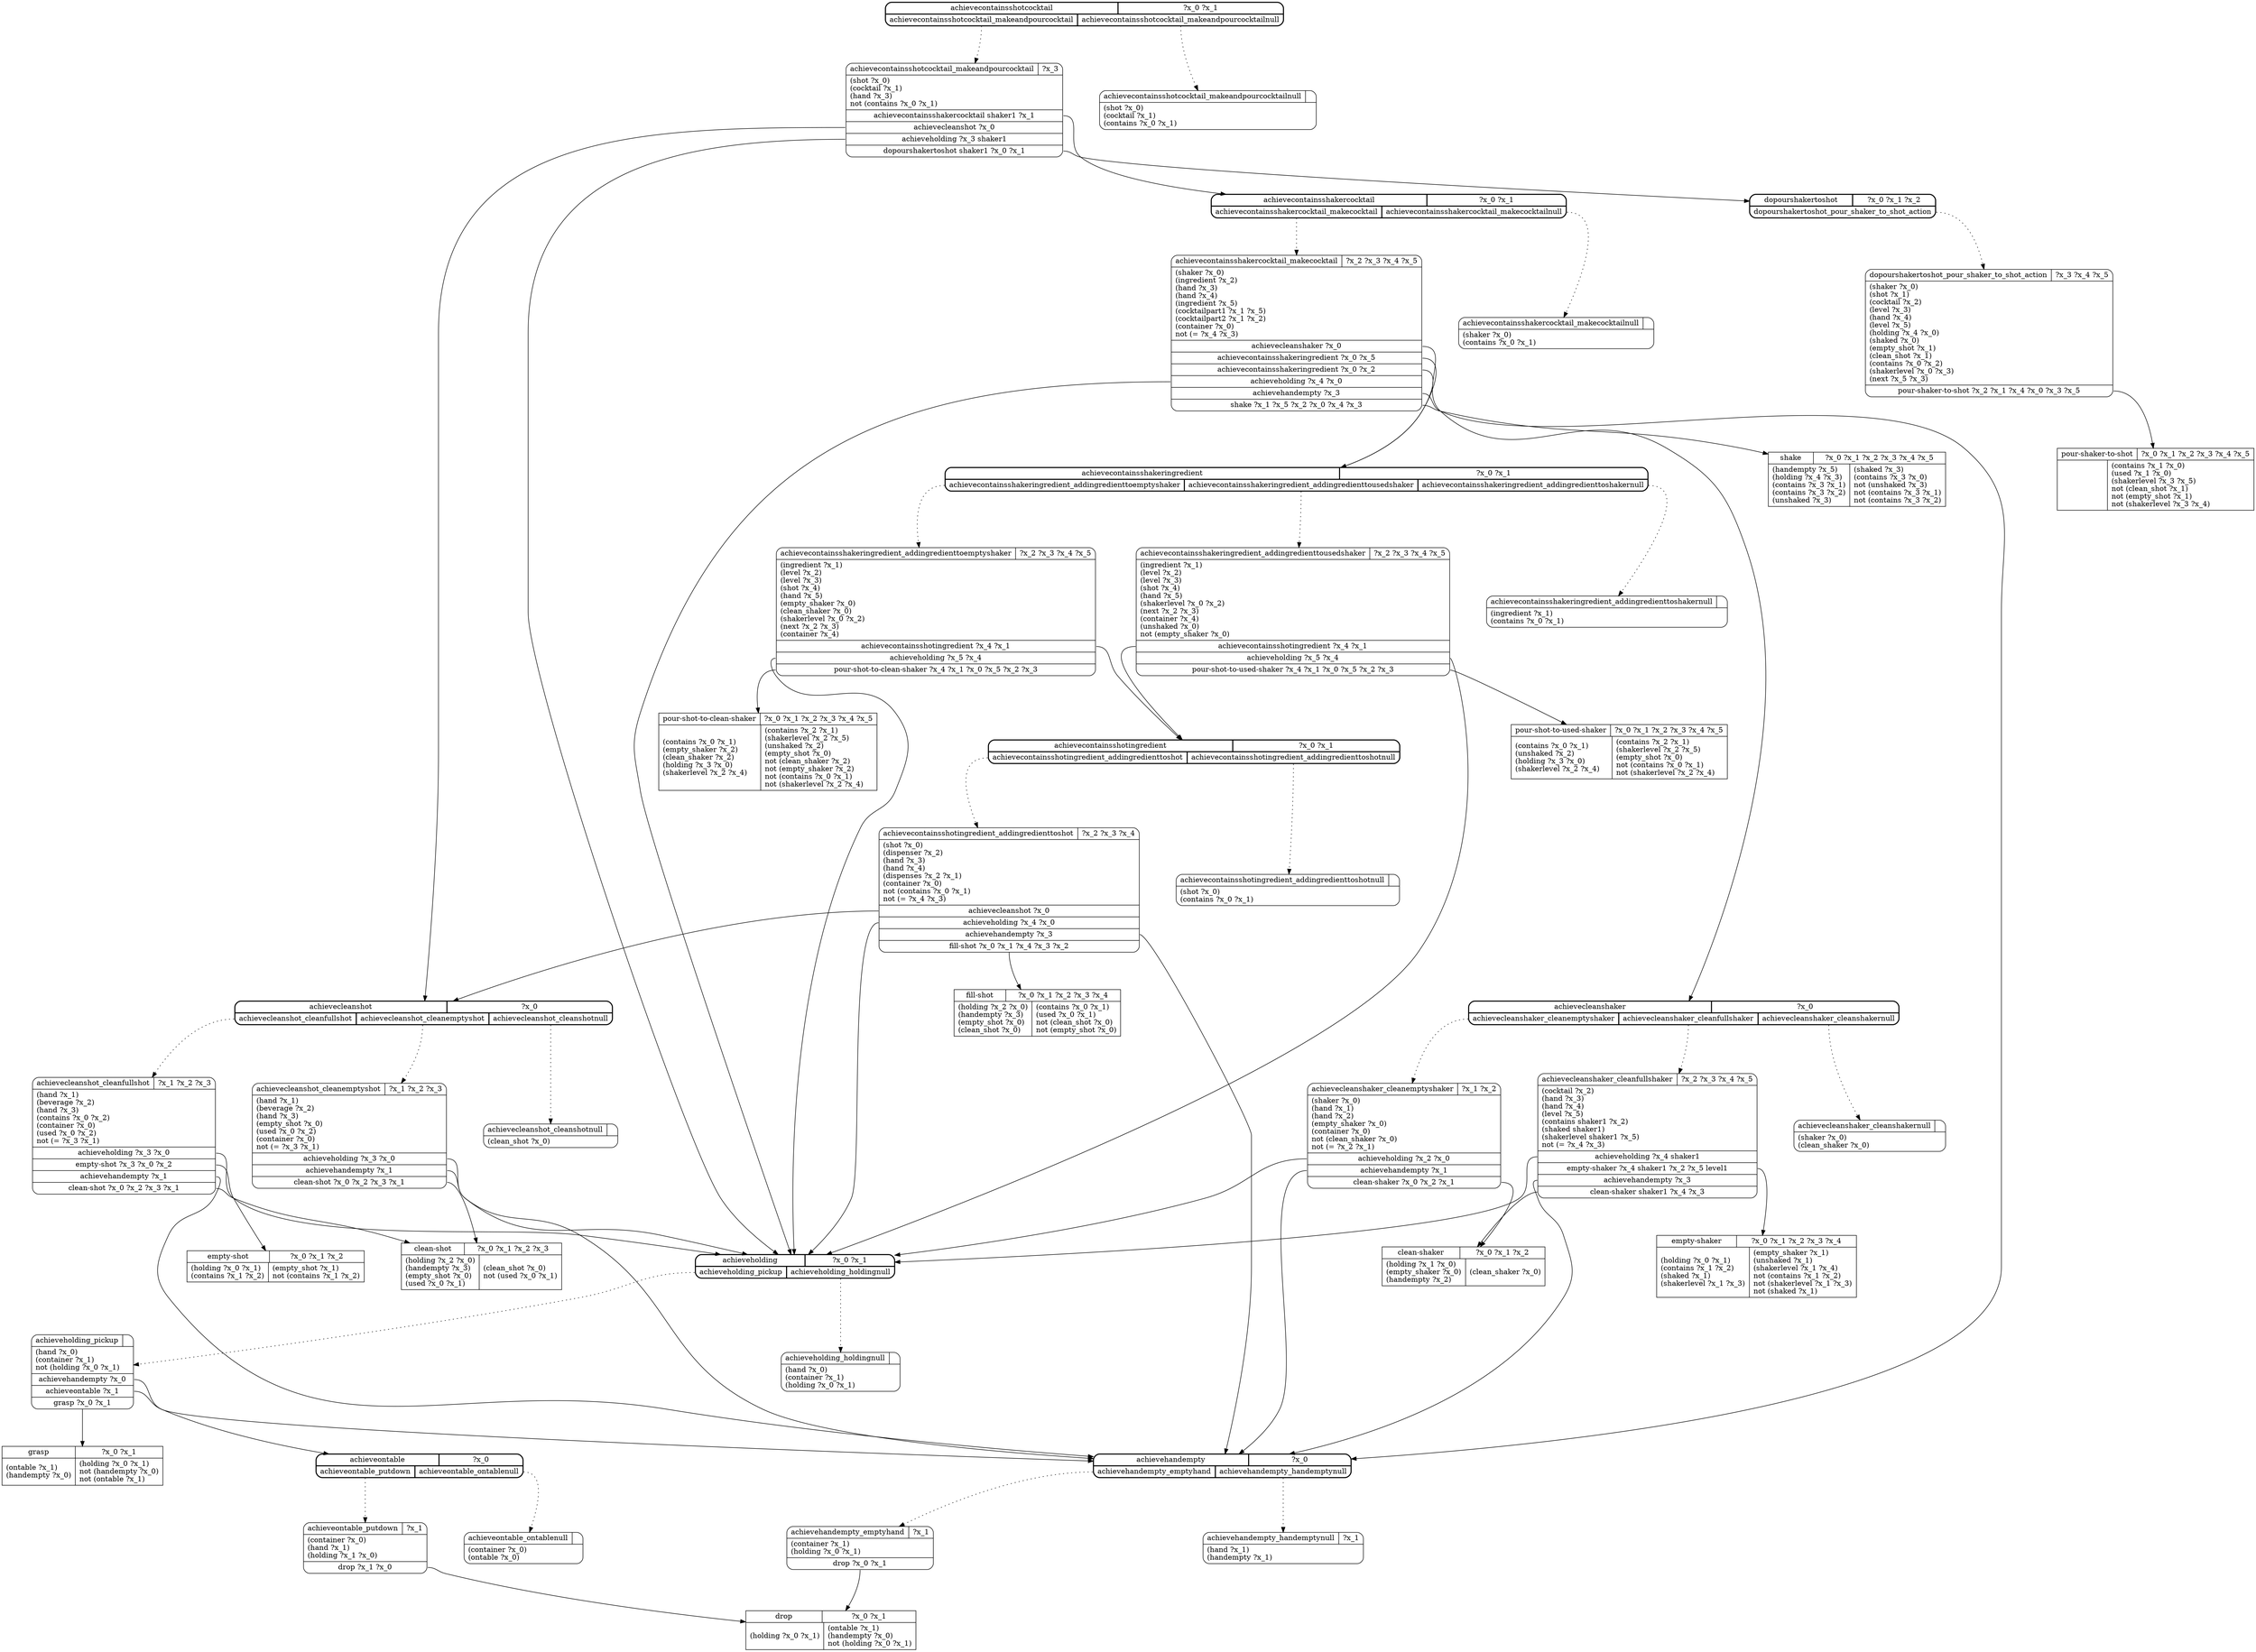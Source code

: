 // Generated by Hype
digraph "barman_htn" {
  nodesep=1
  ranksep=1
  // Operators
  node [shape=record]
  "clean-shaker" [
    label="{{\N|?x_0 ?x_1 ?x_2}|{(holding ?x_1 ?x_0)\l(empty_shaker ?x_0)\l(handempty ?x_2)\l|(clean_shaker ?x_0)\l}}"
  ]
  "clean-shot" [
    label="{{\N|?x_0 ?x_1 ?x_2 ?x_3}|{(holding ?x_2 ?x_0)\l(handempty ?x_3)\l(empty_shot ?x_0)\l(used ?x_0 ?x_1)\l|(clean_shot ?x_0)\lnot (used ?x_0 ?x_1)\l}}"
  ]
  "drop" [
    label="{{\N|?x_0 ?x_1}|{(holding ?x_0 ?x_1)\l|(ontable ?x_1)\l(handempty ?x_0)\lnot (holding ?x_0 ?x_1)\l}}"
  ]
  "empty-shaker" [
    label="{{\N|?x_0 ?x_1 ?x_2 ?x_3 ?x_4}|{(holding ?x_0 ?x_1)\l(contains ?x_1 ?x_2)\l(shaked ?x_1)\l(shakerlevel ?x_1 ?x_3)\l|(empty_shaker ?x_1)\l(unshaked ?x_1)\l(shakerlevel ?x_1 ?x_4)\lnot (contains ?x_1 ?x_2)\lnot (shakerlevel ?x_1 ?x_3)\lnot (shaked ?x_1)\l}}"
  ]
  "empty-shot" [
    label="{{\N|?x_0 ?x_1 ?x_2}|{(holding ?x_0 ?x_1)\l(contains ?x_1 ?x_2)\l|(empty_shot ?x_1)\lnot (contains ?x_1 ?x_2)\l}}"
  ]
  "fill-shot" [
    label="{{\N|?x_0 ?x_1 ?x_2 ?x_3 ?x_4}|{(holding ?x_2 ?x_0)\l(handempty ?x_3)\l(empty_shot ?x_0)\l(clean_shot ?x_0)\l|(contains ?x_0 ?x_1)\l(used ?x_0 ?x_1)\lnot (clean_shot ?x_0)\lnot (empty_shot ?x_0)\l}}"
  ]
  "grasp" [
    label="{{\N|?x_0 ?x_1}|{(ontable ?x_1)\l(handempty ?x_0)\l|(holding ?x_0 ?x_1)\lnot (handempty ?x_0)\lnot (ontable ?x_1)\l}}"
  ]
  "pour-shaker-to-shot" [
    label="{{\N|?x_0 ?x_1 ?x_2 ?x_3 ?x_4 ?x_5}|{|(contains ?x_1 ?x_0)\l(used ?x_1 ?x_0)\l(shakerlevel ?x_3 ?x_5)\lnot (clean_shot ?x_1)\lnot (empty_shot ?x_1)\lnot (shakerlevel ?x_3 ?x_4)\l}}"
  ]
  "pour-shot-to-clean-shaker" [
    label="{{\N|?x_0 ?x_1 ?x_2 ?x_3 ?x_4 ?x_5}|{(contains ?x_0 ?x_1)\l(empty_shaker ?x_2)\l(clean_shaker ?x_2)\l(holding ?x_3 ?x_0)\l(shakerlevel ?x_2 ?x_4)\l|(contains ?x_2 ?x_1)\l(shakerlevel ?x_2 ?x_5)\l(unshaked ?x_2)\l(empty_shot ?x_0)\lnot (clean_shaker ?x_2)\lnot (empty_shaker ?x_2)\lnot (contains ?x_0 ?x_1)\lnot (shakerlevel ?x_2 ?x_4)\l}}"
  ]
  "pour-shot-to-used-shaker" [
    label="{{\N|?x_0 ?x_1 ?x_2 ?x_3 ?x_4 ?x_5}|{(contains ?x_0 ?x_1)\l(unshaked ?x_2)\l(holding ?x_3 ?x_0)\l(shakerlevel ?x_2 ?x_4)\l|(contains ?x_2 ?x_1)\l(shakerlevel ?x_2 ?x_5)\l(empty_shot ?x_0)\lnot (contains ?x_0 ?x_1)\lnot (shakerlevel ?x_2 ?x_4)\l}}"
  ]
  "shake" [
    label="{{\N|?x_0 ?x_1 ?x_2 ?x_3 ?x_4 ?x_5}|{(handempty ?x_5)\l(holding ?x_4 ?x_3)\l(contains ?x_3 ?x_1)\l(contains ?x_3 ?x_2)\l(unshaked ?x_3)\l|(shaked ?x_3)\l(contains ?x_3 ?x_0)\lnot (unshaked ?x_3)\lnot (contains ?x_3 ?x_1)\lnot (contains ?x_3 ?x_2)\l}}"
  ]
  // Methods
  node [shape=Mrecord]
  "achievecontainsshakeringredient" [
    style=bold
    label="{{\N|?x_0 ?x_1}|{<0>achievecontainsshakeringredient_addingredienttoemptyshaker|<1>achievecontainsshakeringredient_addingredienttousedshaker|<2>achievecontainsshakeringredient_addingredienttoshakernull}}"
  ]
  "achievecontainsshakeringredient_addingredienttoemptyshaker" [
    label="{{\N|?x_2 ?x_3 ?x_4 ?x_5}|(ingredient ?x_1)\l(level ?x_2)\l(level ?x_3)\l(shot ?x_4)\l(hand ?x_5)\l(empty_shaker ?x_0)\l(clean_shaker ?x_0)\l(shakerlevel ?x_0 ?x_2)\l(next ?x_2 ?x_3)\l(container ?x_4)\l|<0>achievecontainsshotingredient ?x_4 ?x_1|<1>achieveholding ?x_5 ?x_4|<2>pour-shot-to-clean-shaker ?x_4 ?x_1 ?x_0 ?x_5 ?x_2 ?x_3}"
  ]
  "achievecontainsshakeringredient":0 -> "achievecontainsshakeringredient_addingredienttoemptyshaker" [style=dotted]
  "achievecontainsshakeringredient_addingredienttoemptyshaker":0 -> "achievecontainsshotingredient"
  "achievecontainsshakeringredient_addingredienttoemptyshaker":1 -> "achieveholding"
  "achievecontainsshakeringredient_addingredienttoemptyshaker":2 -> "pour-shot-to-clean-shaker"
  "achievecontainsshakeringredient_addingredienttousedshaker" [
    label="{{\N|?x_2 ?x_3 ?x_4 ?x_5}|(ingredient ?x_1)\l(level ?x_2)\l(level ?x_3)\l(shot ?x_4)\l(hand ?x_5)\l(shakerlevel ?x_0 ?x_2)\l(next ?x_2 ?x_3)\l(container ?x_4)\l(unshaked ?x_0)\lnot (empty_shaker ?x_0)\l|<0>achievecontainsshotingredient ?x_4 ?x_1|<1>achieveholding ?x_5 ?x_4|<2>pour-shot-to-used-shaker ?x_4 ?x_1 ?x_0 ?x_5 ?x_2 ?x_3}"
  ]
  "achievecontainsshakeringredient":1 -> "achievecontainsshakeringredient_addingredienttousedshaker" [style=dotted]
  "achievecontainsshakeringredient_addingredienttousedshaker":0 -> "achievecontainsshotingredient"
  "achievecontainsshakeringredient_addingredienttousedshaker":1 -> "achieveholding"
  "achievecontainsshakeringredient_addingredienttousedshaker":2 -> "pour-shot-to-used-shaker"
  "achievecontainsshakeringredient_addingredienttoshakernull" [
    label="{{\N|}|(ingredient ?x_1)\l(contains ?x_0 ?x_1)\l}"
  ]
  "achievecontainsshakeringredient":2 -> "achievecontainsshakeringredient_addingredienttoshakernull" [style=dotted]
  "achievecleanshaker" [
    style=bold
    label="{{\N|?x_0}|{<0>achievecleanshaker_cleanemptyshaker|<1>achievecleanshaker_cleanfullshaker|<2>achievecleanshaker_cleanshakernull}}"
  ]
  "achievecleanshaker_cleanemptyshaker" [
    label="{{\N|?x_1 ?x_2}|(shaker ?x_0)\l(hand ?x_1)\l(hand ?x_2)\l(empty_shaker ?x_0)\l(container ?x_0)\lnot (clean_shaker ?x_0)\lnot (= ?x_2 ?x_1)\l|<0>achieveholding ?x_2 ?x_0|<1>achievehandempty ?x_1|<2>clean-shaker ?x_0 ?x_2 ?x_1}"
  ]
  "achievecleanshaker":0 -> "achievecleanshaker_cleanemptyshaker" [style=dotted]
  "achievecleanshaker_cleanemptyshaker":0 -> "achieveholding"
  "achievecleanshaker_cleanemptyshaker":1 -> "achievehandempty"
  "achievecleanshaker_cleanemptyshaker":2 -> "clean-shaker"
  "achievecleanshaker_cleanfullshaker" [
    label="{{\N|?x_2 ?x_3 ?x_4 ?x_5}|(cocktail ?x_2)\l(hand ?x_3)\l(hand ?x_4)\l(level ?x_5)\l(contains shaker1 ?x_2)\l(shaked shaker1)\l(shakerlevel shaker1 ?x_5)\lnot (= ?x_4 ?x_3)\l|<0>achieveholding ?x_4 shaker1|<1>empty-shaker ?x_4 shaker1 ?x_2 ?x_5 level1|<2>achievehandempty ?x_3|<3>clean-shaker shaker1 ?x_4 ?x_3}"
  ]
  "achievecleanshaker":1 -> "achievecleanshaker_cleanfullshaker" [style=dotted]
  "achievecleanshaker_cleanfullshaker":0 -> "achieveholding"
  "achievecleanshaker_cleanfullshaker":1 -> "empty-shaker"
  "achievecleanshaker_cleanfullshaker":2 -> "achievehandempty"
  "achievecleanshaker_cleanfullshaker":3 -> "clean-shaker"
  "achievecleanshaker_cleanshakernull" [
    label="{{\N|}|(shaker ?x_0)\l(clean_shaker ?x_0)\l}"
  ]
  "achievecleanshaker":2 -> "achievecleanshaker_cleanshakernull" [style=dotted]
  "achievehandempty" [
    style=bold
    label="{{\N|?x_0}|{<0>achievehandempty_emptyhand|<1>achievehandempty_handemptynull}}"
  ]
  "achievehandempty_emptyhand" [
    label="{{\N|?x_1}|(container ?x_1)\l(holding ?x_0 ?x_1)\l|<0>drop ?x_0 ?x_1}"
  ]
  "achievehandempty":0 -> "achievehandempty_emptyhand" [style=dotted]
  "achievehandempty_emptyhand":0 -> "drop"
  "achievehandempty_handemptynull" [
    label="{{\N|?x_1}|(hand ?x_1)\l(handempty ?x_1)\l}"
  ]
  "achievehandempty":1 -> "achievehandempty_handemptynull" [style=dotted]
  "achievecontainsshotingredient" [
    style=bold
    label="{{\N|?x_0 ?x_1}|{<0>achievecontainsshotingredient_addingredienttoshot|<1>achievecontainsshotingredient_addingredienttoshotnull}}"
  ]
  "achievecontainsshotingredient_addingredienttoshot" [
    label="{{\N|?x_2 ?x_3 ?x_4}|(shot ?x_0)\l(dispenser ?x_2)\l(hand ?x_3)\l(hand ?x_4)\l(dispenses ?x_2 ?x_1)\l(container ?x_0)\lnot (contains ?x_0 ?x_1)\lnot (= ?x_4 ?x_3)\l|<0>achievecleanshot ?x_0|<1>achieveholding ?x_4 ?x_0|<2>achievehandempty ?x_3|<3>fill-shot ?x_0 ?x_1 ?x_4 ?x_3 ?x_2}"
  ]
  "achievecontainsshotingredient":0 -> "achievecontainsshotingredient_addingredienttoshot" [style=dotted]
  "achievecontainsshotingredient_addingredienttoshot":0 -> "achievecleanshot"
  "achievecontainsshotingredient_addingredienttoshot":1 -> "achieveholding"
  "achievecontainsshotingredient_addingredienttoshot":2 -> "achievehandempty"
  "achievecontainsshotingredient_addingredienttoshot":3 -> "fill-shot"
  "achievecontainsshotingredient_addingredienttoshotnull" [
    label="{{\N|}|(shot ?x_0)\l(contains ?x_0 ?x_1)\l}"
  ]
  "achievecontainsshotingredient":1 -> "achievecontainsshotingredient_addingredienttoshotnull" [style=dotted]
  "achievecontainsshakercocktail" [
    style=bold
    label="{{\N|?x_0 ?x_1}|{<0>achievecontainsshakercocktail_makecocktail|<1>achievecontainsshakercocktail_makecocktailnull}}"
  ]
  "achievecontainsshakercocktail_makecocktail" [
    label="{{\N|?x_2 ?x_3 ?x_4 ?x_5}|(shaker ?x_0)\l(ingredient ?x_2)\l(hand ?x_3)\l(hand ?x_4)\l(ingredient ?x_5)\l(cocktailpart1 ?x_1 ?x_5)\l(cocktailpart2 ?x_1 ?x_2)\l(container ?x_0)\lnot (= ?x_4 ?x_3)\l|<0>achievecleanshaker ?x_0|<1>achievecontainsshakeringredient ?x_0 ?x_5|<2>achievecontainsshakeringredient ?x_0 ?x_2|<3>achieveholding ?x_4 ?x_0|<4>achievehandempty ?x_3|<5>shake ?x_1 ?x_5 ?x_2 ?x_0 ?x_4 ?x_3}"
  ]
  "achievecontainsshakercocktail":0 -> "achievecontainsshakercocktail_makecocktail" [style=dotted]
  "achievecontainsshakercocktail_makecocktail":0 -> "achievecleanshaker"
  "achievecontainsshakercocktail_makecocktail":1 -> "achievecontainsshakeringredient"
  "achievecontainsshakercocktail_makecocktail":2 -> "achievecontainsshakeringredient"
  "achievecontainsshakercocktail_makecocktail":3 -> "achieveholding"
  "achievecontainsshakercocktail_makecocktail":4 -> "achievehandempty"
  "achievecontainsshakercocktail_makecocktail":5 -> "shake"
  "achievecontainsshakercocktail_makecocktailnull" [
    label="{{\N|}|(shaker ?x_0)\l(contains ?x_0 ?x_1)\l}"
  ]
  "achievecontainsshakercocktail":1 -> "achievecontainsshakercocktail_makecocktailnull" [style=dotted]
  "dopourshakertoshot" [
    style=bold
    label="{{\N|?x_0 ?x_1 ?x_2}|{<0>dopourshakertoshot_pour_shaker_to_shot_action}}"
  ]
  "dopourshakertoshot_pour_shaker_to_shot_action" [
    label="{{\N|?x_3 ?x_4 ?x_5}|(shaker ?x_0)\l(shot ?x_1)\l(cocktail ?x_2)\l(level ?x_3)\l(hand ?x_4)\l(level ?x_5)\l(holding ?x_4 ?x_0)\l(shaked ?x_0)\l(empty_shot ?x_1)\l(clean_shot ?x_1)\l(contains ?x_0 ?x_2)\l(shakerlevel ?x_0 ?x_3)\l(next ?x_5 ?x_3)\l|<0>pour-shaker-to-shot ?x_2 ?x_1 ?x_4 ?x_0 ?x_3 ?x_5}"
  ]
  "dopourshakertoshot":0 -> "dopourshakertoshot_pour_shaker_to_shot_action" [style=dotted]
  "dopourshakertoshot_pour_shaker_to_shot_action":0 -> "pour-shaker-to-shot"
  "achieveontable" [
    style=bold
    label="{{\N|?x_0}|{<0>achieveontable_putdown|<1>achieveontable_ontablenull}}"
  ]
  "achieveontable_putdown" [
    label="{{\N|?x_1}|(container ?x_0)\l(hand ?x_1)\l(holding ?x_1 ?x_0)\l|<0>drop ?x_1 ?x_0}"
  ]
  "achieveontable":0 -> "achieveontable_putdown" [style=dotted]
  "achieveontable_putdown":0 -> "drop"
  "achieveontable_ontablenull" [
    label="{{\N|}|(container ?x_0)\l(ontable ?x_0)\l}"
  ]
  "achieveontable":1 -> "achieveontable_ontablenull" [style=dotted]
  "achieveholding" [
    style=bold
    label="{{\N|?x_0 ?x_1}|{<0>achieveholding_pickup|<1>achieveholding_holdingnull}}"
  ]
  "achieveholding_pickup" [
    label="{{\N|}|(hand ?x_0)\l(container ?x_1)\lnot (holding ?x_0 ?x_1)\l|<0>achievehandempty ?x_0|<1>achieveontable ?x_1|<2>grasp ?x_0 ?x_1}"
  ]
  "achieveholding":0 -> "achieveholding_pickup" [style=dotted]
  "achieveholding_pickup":0 -> "achievehandempty"
  "achieveholding_pickup":1 -> "achieveontable"
  "achieveholding_pickup":2 -> "grasp"
  "achieveholding_holdingnull" [
    label="{{\N|}|(hand ?x_0)\l(container ?x_1)\l(holding ?x_0 ?x_1)\l}"
  ]
  "achieveholding":1 -> "achieveholding_holdingnull" [style=dotted]
  "achievecleanshot" [
    style=bold
    label="{{\N|?x_0}|{<0>achievecleanshot_cleanfullshot|<1>achievecleanshot_cleanemptyshot|<2>achievecleanshot_cleanshotnull}}"
  ]
  "achievecleanshot_cleanfullshot" [
    label="{{\N|?x_1 ?x_2 ?x_3}|(hand ?x_1)\l(beverage ?x_2)\l(hand ?x_3)\l(contains ?x_0 ?x_2)\l(container ?x_0)\l(used ?x_0 ?x_2)\lnot (= ?x_3 ?x_1)\l|<0>achieveholding ?x_3 ?x_0|<1>empty-shot ?x_3 ?x_0 ?x_2|<2>achievehandempty ?x_1|<3>clean-shot ?x_0 ?x_2 ?x_3 ?x_1}"
  ]
  "achievecleanshot":0 -> "achievecleanshot_cleanfullshot" [style=dotted]
  "achievecleanshot_cleanfullshot":0 -> "achieveholding"
  "achievecleanshot_cleanfullshot":1 -> "empty-shot"
  "achievecleanshot_cleanfullshot":2 -> "achievehandempty"
  "achievecleanshot_cleanfullshot":3 -> "clean-shot"
  "achievecleanshot_cleanemptyshot" [
    label="{{\N|?x_1 ?x_2 ?x_3}|(hand ?x_1)\l(beverage ?x_2)\l(hand ?x_3)\l(empty_shot ?x_0)\l(used ?x_0 ?x_2)\l(container ?x_0)\lnot (= ?x_3 ?x_1)\l|<0>achieveholding ?x_3 ?x_0|<1>achievehandempty ?x_1|<2>clean-shot ?x_0 ?x_2 ?x_3 ?x_1}"
  ]
  "achievecleanshot":1 -> "achievecleanshot_cleanemptyshot" [style=dotted]
  "achievecleanshot_cleanemptyshot":0 -> "achieveholding"
  "achievecleanshot_cleanemptyshot":1 -> "achievehandempty"
  "achievecleanshot_cleanemptyshot":2 -> "clean-shot"
  "achievecleanshot_cleanshotnull" [
    label="{{\N|}|(clean_shot ?x_0)\l}"
  ]
  "achievecleanshot":2 -> "achievecleanshot_cleanshotnull" [style=dotted]
  "achievecontainsshotcocktail" [
    style=bold
    label="{{\N|?x_0 ?x_1}|{<0>achievecontainsshotcocktail_makeandpourcocktail|<1>achievecontainsshotcocktail_makeandpourcocktailnull}}"
  ]
  "achievecontainsshotcocktail_makeandpourcocktail" [
    label="{{\N|?x_3}|(shot ?x_0)\l(cocktail ?x_1)\l(hand ?x_3)\lnot (contains ?x_0 ?x_1)\l|<0>achievecontainsshakercocktail shaker1 ?x_1|<1>achievecleanshot ?x_0|<2>achieveholding ?x_3 shaker1|<3>dopourshakertoshot shaker1 ?x_0 ?x_1}"
  ]
  "achievecontainsshotcocktail":0 -> "achievecontainsshotcocktail_makeandpourcocktail" [style=dotted]
  "achievecontainsshotcocktail_makeandpourcocktail":0 -> "achievecontainsshakercocktail"
  "achievecontainsshotcocktail_makeandpourcocktail":1 -> "achievecleanshot"
  "achievecontainsshotcocktail_makeandpourcocktail":2 -> "achieveholding"
  "achievecontainsshotcocktail_makeandpourcocktail":3 -> "dopourshakertoshot"
  "achievecontainsshotcocktail_makeandpourcocktailnull" [
    label="{{\N|}|(shot ?x_0)\l(cocktail ?x_1)\l(contains ?x_0 ?x_1)\l}"
  ]
  "achievecontainsshotcocktail":1 -> "achievecontainsshotcocktail_makeandpourcocktailnull" [style=dotted]
}